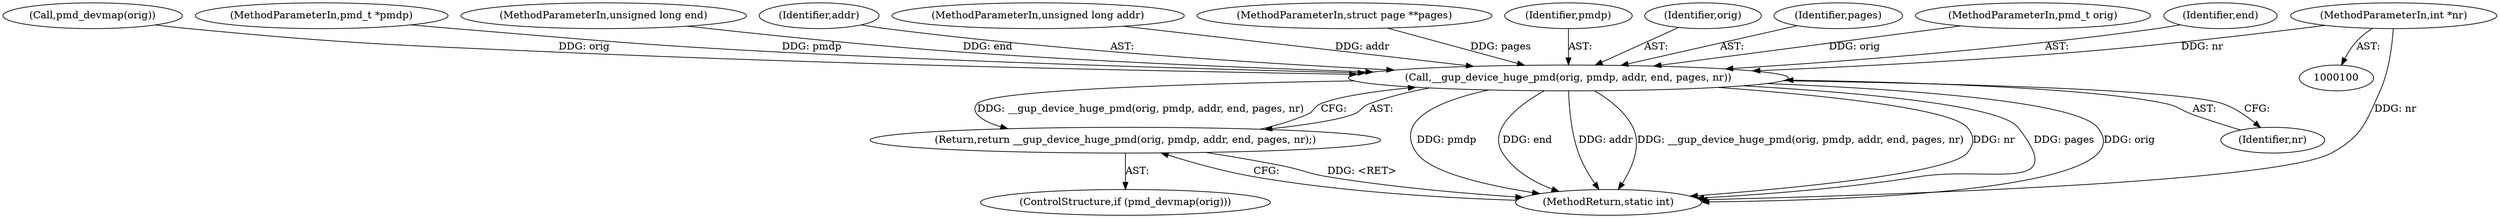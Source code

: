 digraph "0_linux_6b3a707736301c2128ca85ce85fb13f60b5e350a_8@pointer" {
"1000107" [label="(MethodParameterIn,int *nr)"];
"1000123" [label="(Call,__gup_device_huge_pmd(orig, pmdp, addr, end, pages, nr))"];
"1000122" [label="(Return,return __gup_device_huge_pmd(orig, pmdp, addr, end, pages, nr);)"];
"1000123" [label="(Call,__gup_device_huge_pmd(orig, pmdp, addr, end, pages, nr))"];
"1000206" [label="(MethodReturn,static int)"];
"1000120" [label="(Call,pmd_devmap(orig))"];
"1000102" [label="(MethodParameterIn,pmd_t *pmdp)"];
"1000104" [label="(MethodParameterIn,unsigned long end)"];
"1000126" [label="(Identifier,addr)"];
"1000103" [label="(MethodParameterIn,unsigned long addr)"];
"1000106" [label="(MethodParameterIn,struct page **pages)"];
"1000125" [label="(Identifier,pmdp)"];
"1000119" [label="(ControlStructure,if (pmd_devmap(orig)))"];
"1000124" [label="(Identifier,orig)"];
"1000128" [label="(Identifier,pages)"];
"1000122" [label="(Return,return __gup_device_huge_pmd(orig, pmdp, addr, end, pages, nr);)"];
"1000129" [label="(Identifier,nr)"];
"1000107" [label="(MethodParameterIn,int *nr)"];
"1000101" [label="(MethodParameterIn,pmd_t orig)"];
"1000127" [label="(Identifier,end)"];
"1000107" -> "1000100"  [label="AST: "];
"1000107" -> "1000206"  [label="DDG: nr"];
"1000107" -> "1000123"  [label="DDG: nr"];
"1000123" -> "1000122"  [label="AST: "];
"1000123" -> "1000129"  [label="CFG: "];
"1000124" -> "1000123"  [label="AST: "];
"1000125" -> "1000123"  [label="AST: "];
"1000126" -> "1000123"  [label="AST: "];
"1000127" -> "1000123"  [label="AST: "];
"1000128" -> "1000123"  [label="AST: "];
"1000129" -> "1000123"  [label="AST: "];
"1000122" -> "1000123"  [label="CFG: "];
"1000123" -> "1000206"  [label="DDG: pmdp"];
"1000123" -> "1000206"  [label="DDG: end"];
"1000123" -> "1000206"  [label="DDG: addr"];
"1000123" -> "1000206"  [label="DDG: __gup_device_huge_pmd(orig, pmdp, addr, end, pages, nr)"];
"1000123" -> "1000206"  [label="DDG: nr"];
"1000123" -> "1000206"  [label="DDG: pages"];
"1000123" -> "1000206"  [label="DDG: orig"];
"1000123" -> "1000122"  [label="DDG: __gup_device_huge_pmd(orig, pmdp, addr, end, pages, nr)"];
"1000120" -> "1000123"  [label="DDG: orig"];
"1000101" -> "1000123"  [label="DDG: orig"];
"1000102" -> "1000123"  [label="DDG: pmdp"];
"1000103" -> "1000123"  [label="DDG: addr"];
"1000104" -> "1000123"  [label="DDG: end"];
"1000106" -> "1000123"  [label="DDG: pages"];
"1000122" -> "1000119"  [label="AST: "];
"1000206" -> "1000122"  [label="CFG: "];
"1000122" -> "1000206"  [label="DDG: <RET>"];
}
